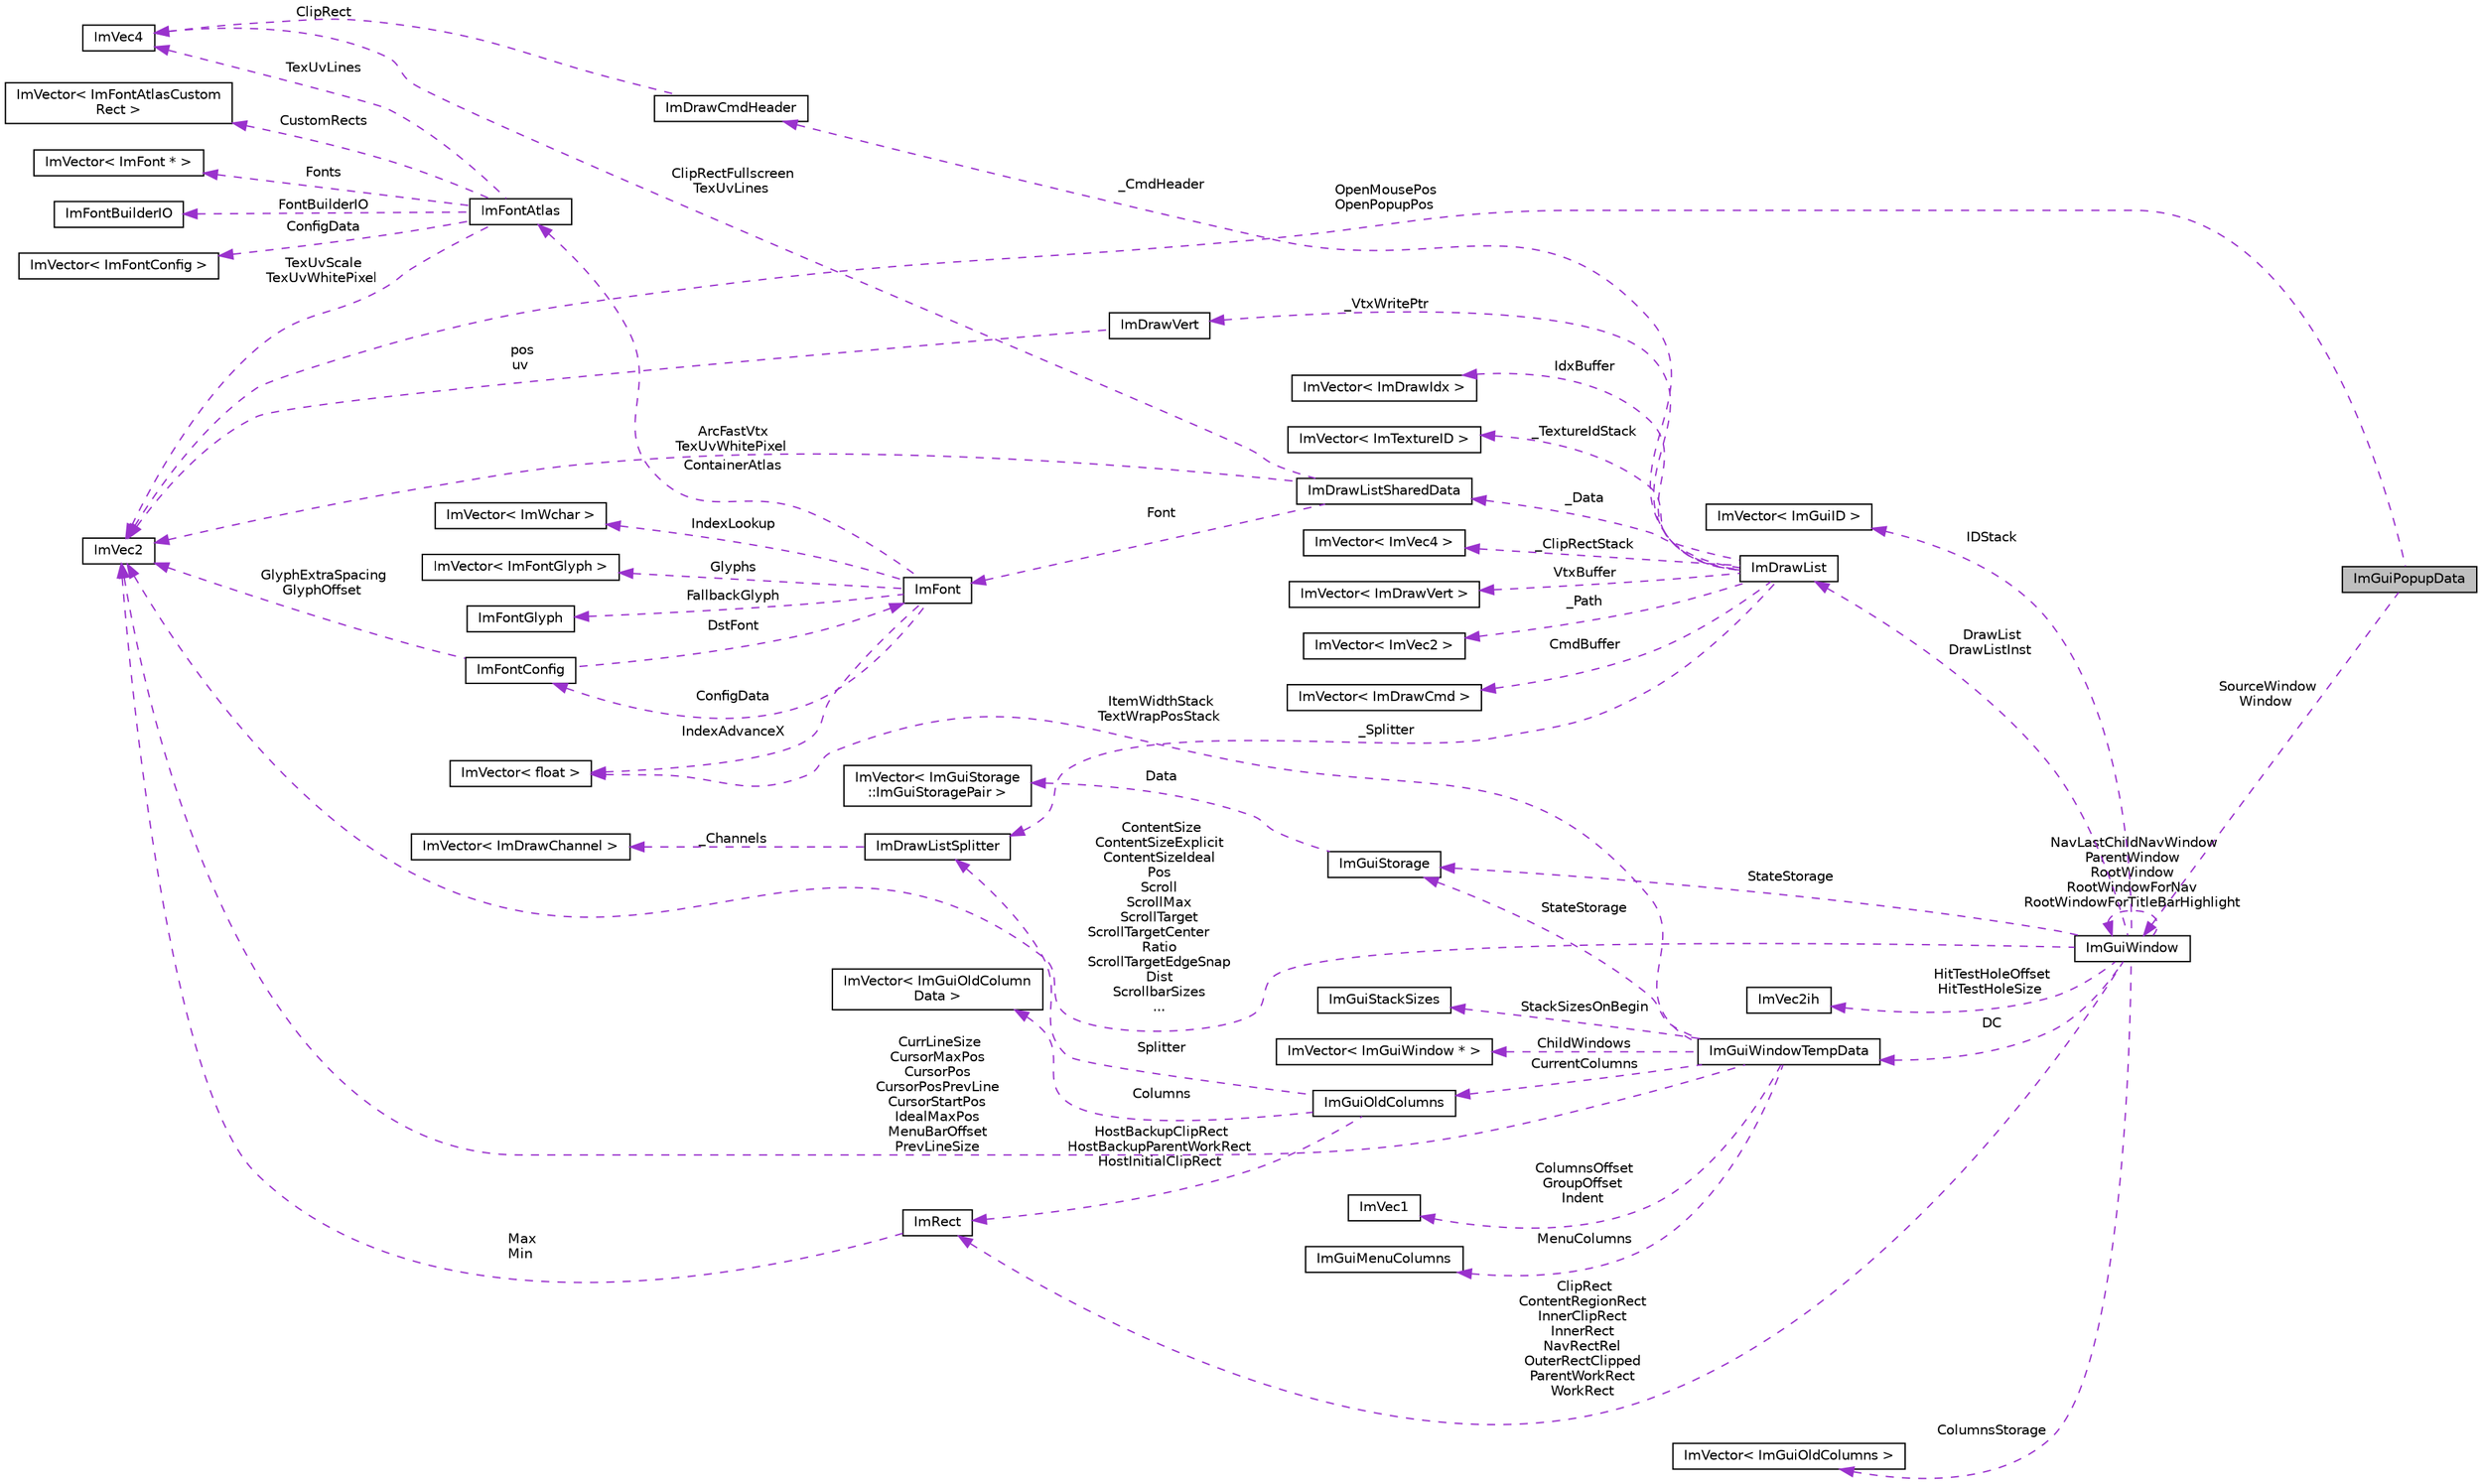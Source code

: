 digraph "ImGuiPopupData"
{
 // LATEX_PDF_SIZE
  edge [fontname="Helvetica",fontsize="10",labelfontname="Helvetica",labelfontsize="10"];
  node [fontname="Helvetica",fontsize="10",shape=record];
  rankdir="LR";
  Node1 [label="ImGuiPopupData",height=0.2,width=0.4,color="black", fillcolor="grey75", style="filled", fontcolor="black",tooltip=" "];
  Node2 -> Node1 [dir="back",color="darkorchid3",fontsize="10",style="dashed",label=" OpenMousePos\nOpenPopupPos" ,fontname="Helvetica"];
  Node2 [label="ImVec2",height=0.2,width=0.4,color="black", fillcolor="white", style="filled",URL="$struct_im_vec2.html",tooltip=" "];
  Node3 -> Node1 [dir="back",color="darkorchid3",fontsize="10",style="dashed",label=" SourceWindow\nWindow" ,fontname="Helvetica"];
  Node3 [label="ImGuiWindow",height=0.2,width=0.4,color="black", fillcolor="white", style="filled",URL="$struct_im_gui_window.html",tooltip=" "];
  Node4 -> Node3 [dir="back",color="darkorchid3",fontsize="10",style="dashed",label=" HitTestHoleOffset\nHitTestHoleSize" ,fontname="Helvetica"];
  Node4 [label="ImVec2ih",height=0.2,width=0.4,color="black", fillcolor="white", style="filled",URL="$struct_im_vec2ih.html",tooltip=" "];
  Node5 -> Node3 [dir="back",color="darkorchid3",fontsize="10",style="dashed",label=" StateStorage" ,fontname="Helvetica"];
  Node5 [label="ImGuiStorage",height=0.2,width=0.4,color="black", fillcolor="white", style="filled",URL="$struct_im_gui_storage.html",tooltip=" "];
  Node6 -> Node5 [dir="back",color="darkorchid3",fontsize="10",style="dashed",label=" Data" ,fontname="Helvetica"];
  Node6 [label="ImVector\< ImGuiStorage\l::ImGuiStoragePair \>",height=0.2,width=0.4,color="black", fillcolor="white", style="filled",URL="$struct_im_vector.html",tooltip=" "];
  Node2 -> Node3 [dir="back",color="darkorchid3",fontsize="10",style="dashed",label=" ContentSize\nContentSizeExplicit\nContentSizeIdeal\nPos\nScroll\nScrollMax\nScrollTarget\nScrollTargetCenter\lRatio\nScrollTargetEdgeSnap\lDist\nScrollbarSizes\n..." ,fontname="Helvetica"];
  Node7 -> Node3 [dir="back",color="darkorchid3",fontsize="10",style="dashed",label=" ClipRect\nContentRegionRect\nInnerClipRect\nInnerRect\nNavRectRel\nOuterRectClipped\nParentWorkRect\nWorkRect" ,fontname="Helvetica"];
  Node7 [label="ImRect",height=0.2,width=0.4,color="black", fillcolor="white", style="filled",URL="$struct_im_rect.html",tooltip=" "];
  Node2 -> Node7 [dir="back",color="darkorchid3",fontsize="10",style="dashed",label=" Max\nMin" ,fontname="Helvetica"];
  Node8 -> Node3 [dir="back",color="darkorchid3",fontsize="10",style="dashed",label=" ColumnsStorage" ,fontname="Helvetica"];
  Node8 [label="ImVector\< ImGuiOldColumns \>",height=0.2,width=0.4,color="black", fillcolor="white", style="filled",URL="$struct_im_vector.html",tooltip=" "];
  Node9 -> Node3 [dir="back",color="darkorchid3",fontsize="10",style="dashed",label=" DC" ,fontname="Helvetica"];
  Node9 [label="ImGuiWindowTempData",height=0.2,width=0.4,color="black", fillcolor="white", style="filled",URL="$struct_im_gui_window_temp_data.html",tooltip=" "];
  Node10 -> Node9 [dir="back",color="darkorchid3",fontsize="10",style="dashed",label=" ColumnsOffset\nGroupOffset\nIndent" ,fontname="Helvetica"];
  Node10 [label="ImVec1",height=0.2,width=0.4,color="black", fillcolor="white", style="filled",URL="$struct_im_vec1.html",tooltip=" "];
  Node5 -> Node9 [dir="back",color="darkorchid3",fontsize="10",style="dashed",label=" StateStorage" ,fontname="Helvetica"];
  Node2 -> Node9 [dir="back",color="darkorchid3",fontsize="10",style="dashed",label=" CurrLineSize\nCursorMaxPos\nCursorPos\nCursorPosPrevLine\nCursorStartPos\nIdealMaxPos\nMenuBarOffset\nPrevLineSize" ,fontname="Helvetica"];
  Node11 -> Node9 [dir="back",color="darkorchid3",fontsize="10",style="dashed",label=" CurrentColumns" ,fontname="Helvetica"];
  Node11 [label="ImGuiOldColumns",height=0.2,width=0.4,color="black", fillcolor="white", style="filled",URL="$struct_im_gui_old_columns.html",tooltip=" "];
  Node7 -> Node11 [dir="back",color="darkorchid3",fontsize="10",style="dashed",label=" HostBackupClipRect\nHostBackupParentWorkRect\nHostInitialClipRect" ,fontname="Helvetica"];
  Node12 -> Node11 [dir="back",color="darkorchid3",fontsize="10",style="dashed",label=" Columns" ,fontname="Helvetica"];
  Node12 [label="ImVector\< ImGuiOldColumn\lData \>",height=0.2,width=0.4,color="black", fillcolor="white", style="filled",URL="$struct_im_vector.html",tooltip=" "];
  Node13 -> Node11 [dir="back",color="darkorchid3",fontsize="10",style="dashed",label=" Splitter" ,fontname="Helvetica"];
  Node13 [label="ImDrawListSplitter",height=0.2,width=0.4,color="black", fillcolor="white", style="filled",URL="$struct_im_draw_list_splitter.html",tooltip=" "];
  Node14 -> Node13 [dir="back",color="darkorchid3",fontsize="10",style="dashed",label=" _Channels" ,fontname="Helvetica"];
  Node14 [label="ImVector\< ImDrawChannel \>",height=0.2,width=0.4,color="black", fillcolor="white", style="filled",URL="$struct_im_vector.html",tooltip=" "];
  Node15 -> Node9 [dir="back",color="darkorchid3",fontsize="10",style="dashed",label=" StackSizesOnBegin" ,fontname="Helvetica"];
  Node15 [label="ImGuiStackSizes",height=0.2,width=0.4,color="black", fillcolor="white", style="filled",URL="$struct_im_gui_stack_sizes.html",tooltip=" "];
  Node16 -> Node9 [dir="back",color="darkorchid3",fontsize="10",style="dashed",label=" ChildWindows" ,fontname="Helvetica"];
  Node16 [label="ImVector\< ImGuiWindow * \>",height=0.2,width=0.4,color="black", fillcolor="white", style="filled",URL="$struct_im_vector.html",tooltip=" "];
  Node17 -> Node9 [dir="back",color="darkorchid3",fontsize="10",style="dashed",label=" ItemWidthStack\nTextWrapPosStack" ,fontname="Helvetica"];
  Node17 [label="ImVector\< float \>",height=0.2,width=0.4,color="black", fillcolor="white", style="filled",URL="$struct_im_vector.html",tooltip=" "];
  Node18 -> Node9 [dir="back",color="darkorchid3",fontsize="10",style="dashed",label=" MenuColumns" ,fontname="Helvetica"];
  Node18 [label="ImGuiMenuColumns",height=0.2,width=0.4,color="black", fillcolor="white", style="filled",URL="$struct_im_gui_menu_columns.html",tooltip=" "];
  Node19 -> Node3 [dir="back",color="darkorchid3",fontsize="10",style="dashed",label=" IDStack" ,fontname="Helvetica"];
  Node19 [label="ImVector\< ImGuiID \>",height=0.2,width=0.4,color="black", fillcolor="white", style="filled",URL="$struct_im_vector.html",tooltip=" "];
  Node3 -> Node3 [dir="back",color="darkorchid3",fontsize="10",style="dashed",label=" NavLastChildNavWindow\nParentWindow\nRootWindow\nRootWindowForNav\nRootWindowForTitleBarHighlight" ,fontname="Helvetica"];
  Node20 -> Node3 [dir="back",color="darkorchid3",fontsize="10",style="dashed",label=" DrawList\nDrawListInst" ,fontname="Helvetica"];
  Node20 [label="ImDrawList",height=0.2,width=0.4,color="black", fillcolor="white", style="filled",URL="$struct_im_draw_list.html",tooltip=" "];
  Node21 -> Node20 [dir="back",color="darkorchid3",fontsize="10",style="dashed",label=" _ClipRectStack" ,fontname="Helvetica"];
  Node21 [label="ImVector\< ImVec4 \>",height=0.2,width=0.4,color="black", fillcolor="white", style="filled",URL="$struct_im_vector.html",tooltip=" "];
  Node22 -> Node20 [dir="back",color="darkorchid3",fontsize="10",style="dashed",label=" VtxBuffer" ,fontname="Helvetica"];
  Node22 [label="ImVector\< ImDrawVert \>",height=0.2,width=0.4,color="black", fillcolor="white", style="filled",URL="$struct_im_vector.html",tooltip=" "];
  Node23 -> Node20 [dir="back",color="darkorchid3",fontsize="10",style="dashed",label=" _Path" ,fontname="Helvetica"];
  Node23 [label="ImVector\< ImVec2 \>",height=0.2,width=0.4,color="black", fillcolor="white", style="filled",URL="$struct_im_vector.html",tooltip=" "];
  Node24 -> Node20 [dir="back",color="darkorchid3",fontsize="10",style="dashed",label=" _Data" ,fontname="Helvetica"];
  Node24 [label="ImDrawListSharedData",height=0.2,width=0.4,color="black", fillcolor="white", style="filled",URL="$struct_im_draw_list_shared_data.html",tooltip=" "];
  Node2 -> Node24 [dir="back",color="darkorchid3",fontsize="10",style="dashed",label=" ArcFastVtx\nTexUvWhitePixel" ,fontname="Helvetica"];
  Node25 -> Node24 [dir="back",color="darkorchid3",fontsize="10",style="dashed",label=" ClipRectFullscreen\nTexUvLines" ,fontname="Helvetica"];
  Node25 [label="ImVec4",height=0.2,width=0.4,color="black", fillcolor="white", style="filled",URL="$struct_im_vec4.html",tooltip=" "];
  Node26 -> Node24 [dir="back",color="darkorchid3",fontsize="10",style="dashed",label=" Font" ,fontname="Helvetica"];
  Node26 [label="ImFont",height=0.2,width=0.4,color="black", fillcolor="white", style="filled",URL="$struct_im_font.html",tooltip=" "];
  Node27 -> Node26 [dir="back",color="darkorchid3",fontsize="10",style="dashed",label=" Glyphs" ,fontname="Helvetica"];
  Node27 [label="ImVector\< ImFontGlyph \>",height=0.2,width=0.4,color="black", fillcolor="white", style="filled",URL="$struct_im_vector.html",tooltip=" "];
  Node28 -> Node26 [dir="back",color="darkorchid3",fontsize="10",style="dashed",label=" ConfigData" ,fontname="Helvetica"];
  Node28 [label="ImFontConfig",height=0.2,width=0.4,color="black", fillcolor="white", style="filled",URL="$struct_im_font_config.html",tooltip=" "];
  Node2 -> Node28 [dir="back",color="darkorchid3",fontsize="10",style="dashed",label=" GlyphExtraSpacing\nGlyphOffset" ,fontname="Helvetica"];
  Node26 -> Node28 [dir="back",color="darkorchid3",fontsize="10",style="dashed",label=" DstFont" ,fontname="Helvetica"];
  Node29 -> Node26 [dir="back",color="darkorchid3",fontsize="10",style="dashed",label=" FallbackGlyph" ,fontname="Helvetica"];
  Node29 [label="ImFontGlyph",height=0.2,width=0.4,color="black", fillcolor="white", style="filled",URL="$struct_im_font_glyph.html",tooltip=" "];
  Node30 -> Node26 [dir="back",color="darkorchid3",fontsize="10",style="dashed",label=" ContainerAtlas" ,fontname="Helvetica"];
  Node30 [label="ImFontAtlas",height=0.2,width=0.4,color="black", fillcolor="white", style="filled",URL="$struct_im_font_atlas.html",tooltip=" "];
  Node31 -> Node30 [dir="back",color="darkorchid3",fontsize="10",style="dashed",label=" Fonts" ,fontname="Helvetica"];
  Node31 [label="ImVector\< ImFont * \>",height=0.2,width=0.4,color="black", fillcolor="white", style="filled",URL="$struct_im_vector.html",tooltip=" "];
  Node32 -> Node30 [dir="back",color="darkorchid3",fontsize="10",style="dashed",label=" FontBuilderIO" ,fontname="Helvetica"];
  Node32 [label="ImFontBuilderIO",height=0.2,width=0.4,color="black", fillcolor="white", style="filled",URL="$struct_im_font_builder_i_o.html",tooltip=" "];
  Node2 -> Node30 [dir="back",color="darkorchid3",fontsize="10",style="dashed",label=" TexUvScale\nTexUvWhitePixel" ,fontname="Helvetica"];
  Node25 -> Node30 [dir="back",color="darkorchid3",fontsize="10",style="dashed",label=" TexUvLines" ,fontname="Helvetica"];
  Node33 -> Node30 [dir="back",color="darkorchid3",fontsize="10",style="dashed",label=" ConfigData" ,fontname="Helvetica"];
  Node33 [label="ImVector\< ImFontConfig \>",height=0.2,width=0.4,color="black", fillcolor="white", style="filled",URL="$struct_im_vector.html",tooltip=" "];
  Node34 -> Node30 [dir="back",color="darkorchid3",fontsize="10",style="dashed",label=" CustomRects" ,fontname="Helvetica"];
  Node34 [label="ImVector\< ImFontAtlasCustom\lRect \>",height=0.2,width=0.4,color="black", fillcolor="white", style="filled",URL="$struct_im_vector.html",tooltip=" "];
  Node17 -> Node26 [dir="back",color="darkorchid3",fontsize="10",style="dashed",label=" IndexAdvanceX" ,fontname="Helvetica"];
  Node35 -> Node26 [dir="back",color="darkorchid3",fontsize="10",style="dashed",label=" IndexLookup" ,fontname="Helvetica"];
  Node35 [label="ImVector\< ImWchar \>",height=0.2,width=0.4,color="black", fillcolor="white", style="filled",URL="$struct_im_vector.html",tooltip=" "];
  Node36 -> Node20 [dir="back",color="darkorchid3",fontsize="10",style="dashed",label=" _VtxWritePtr" ,fontname="Helvetica"];
  Node36 [label="ImDrawVert",height=0.2,width=0.4,color="black", fillcolor="white", style="filled",URL="$struct_im_draw_vert.html",tooltip=" "];
  Node2 -> Node36 [dir="back",color="darkorchid3",fontsize="10",style="dashed",label=" pos\nuv" ,fontname="Helvetica"];
  Node37 -> Node20 [dir="back",color="darkorchid3",fontsize="10",style="dashed",label=" _CmdHeader" ,fontname="Helvetica"];
  Node37 [label="ImDrawCmdHeader",height=0.2,width=0.4,color="black", fillcolor="white", style="filled",URL="$struct_im_draw_cmd_header.html",tooltip=" "];
  Node25 -> Node37 [dir="back",color="darkorchid3",fontsize="10",style="dashed",label=" ClipRect" ,fontname="Helvetica"];
  Node38 -> Node20 [dir="back",color="darkorchid3",fontsize="10",style="dashed",label=" CmdBuffer" ,fontname="Helvetica"];
  Node38 [label="ImVector\< ImDrawCmd \>",height=0.2,width=0.4,color="black", fillcolor="white", style="filled",URL="$struct_im_vector.html",tooltip=" "];
  Node13 -> Node20 [dir="back",color="darkorchid3",fontsize="10",style="dashed",label=" _Splitter" ,fontname="Helvetica"];
  Node39 -> Node20 [dir="back",color="darkorchid3",fontsize="10",style="dashed",label=" IdxBuffer" ,fontname="Helvetica"];
  Node39 [label="ImVector\< ImDrawIdx \>",height=0.2,width=0.4,color="black", fillcolor="white", style="filled",URL="$struct_im_vector.html",tooltip=" "];
  Node40 -> Node20 [dir="back",color="darkorchid3",fontsize="10",style="dashed",label=" _TextureIdStack" ,fontname="Helvetica"];
  Node40 [label="ImVector\< ImTextureID \>",height=0.2,width=0.4,color="black", fillcolor="white", style="filled",URL="$struct_im_vector.html",tooltip=" "];
}
